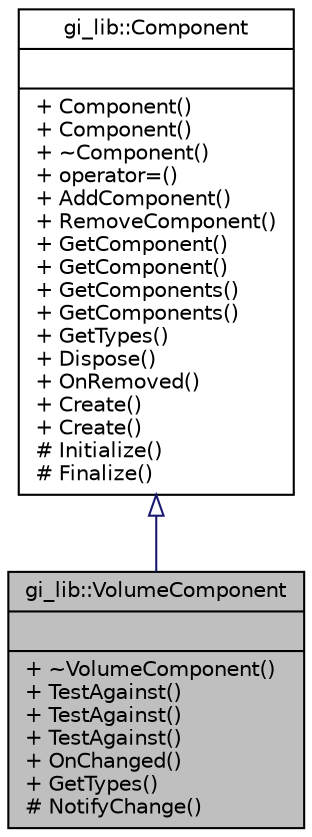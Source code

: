 digraph "gi_lib::VolumeComponent"
{
  edge [fontname="Helvetica",fontsize="10",labelfontname="Helvetica",labelfontsize="10"];
  node [fontname="Helvetica",fontsize="10",shape=record];
  Node1 [label="{gi_lib::VolumeComponent\n||+ ~VolumeComponent()\l+ TestAgainst()\l+ TestAgainst()\l+ TestAgainst()\l+ OnChanged()\l+ GetTypes()\l# NotifyChange()\l}",height=0.2,width=0.4,color="black", fillcolor="grey75", style="filled", fontcolor="black"];
  Node2 -> Node1 [dir="back",color="midnightblue",fontsize="10",style="solid",arrowtail="onormal",fontname="Helvetica"];
  Node2 [label="{gi_lib::Component\n||+ Component()\l+ Component()\l+ ~Component()\l+ operator=()\l+ AddComponent()\l+ RemoveComponent()\l+ GetComponent()\l+ GetComponent()\l+ GetComponents()\l+ GetComponents()\l+ GetTypes()\l+ Dispose()\l+ OnRemoved()\l+ Create()\l+ Create()\l# Initialize()\l# Finalize()\l}",height=0.2,width=0.4,color="black", fillcolor="white", style="filled",URL="$classgi__lib_1_1_component.html",tooltip="Represents a component of a component-based entity. A component-based entity is an abstract object wh..."];
}
